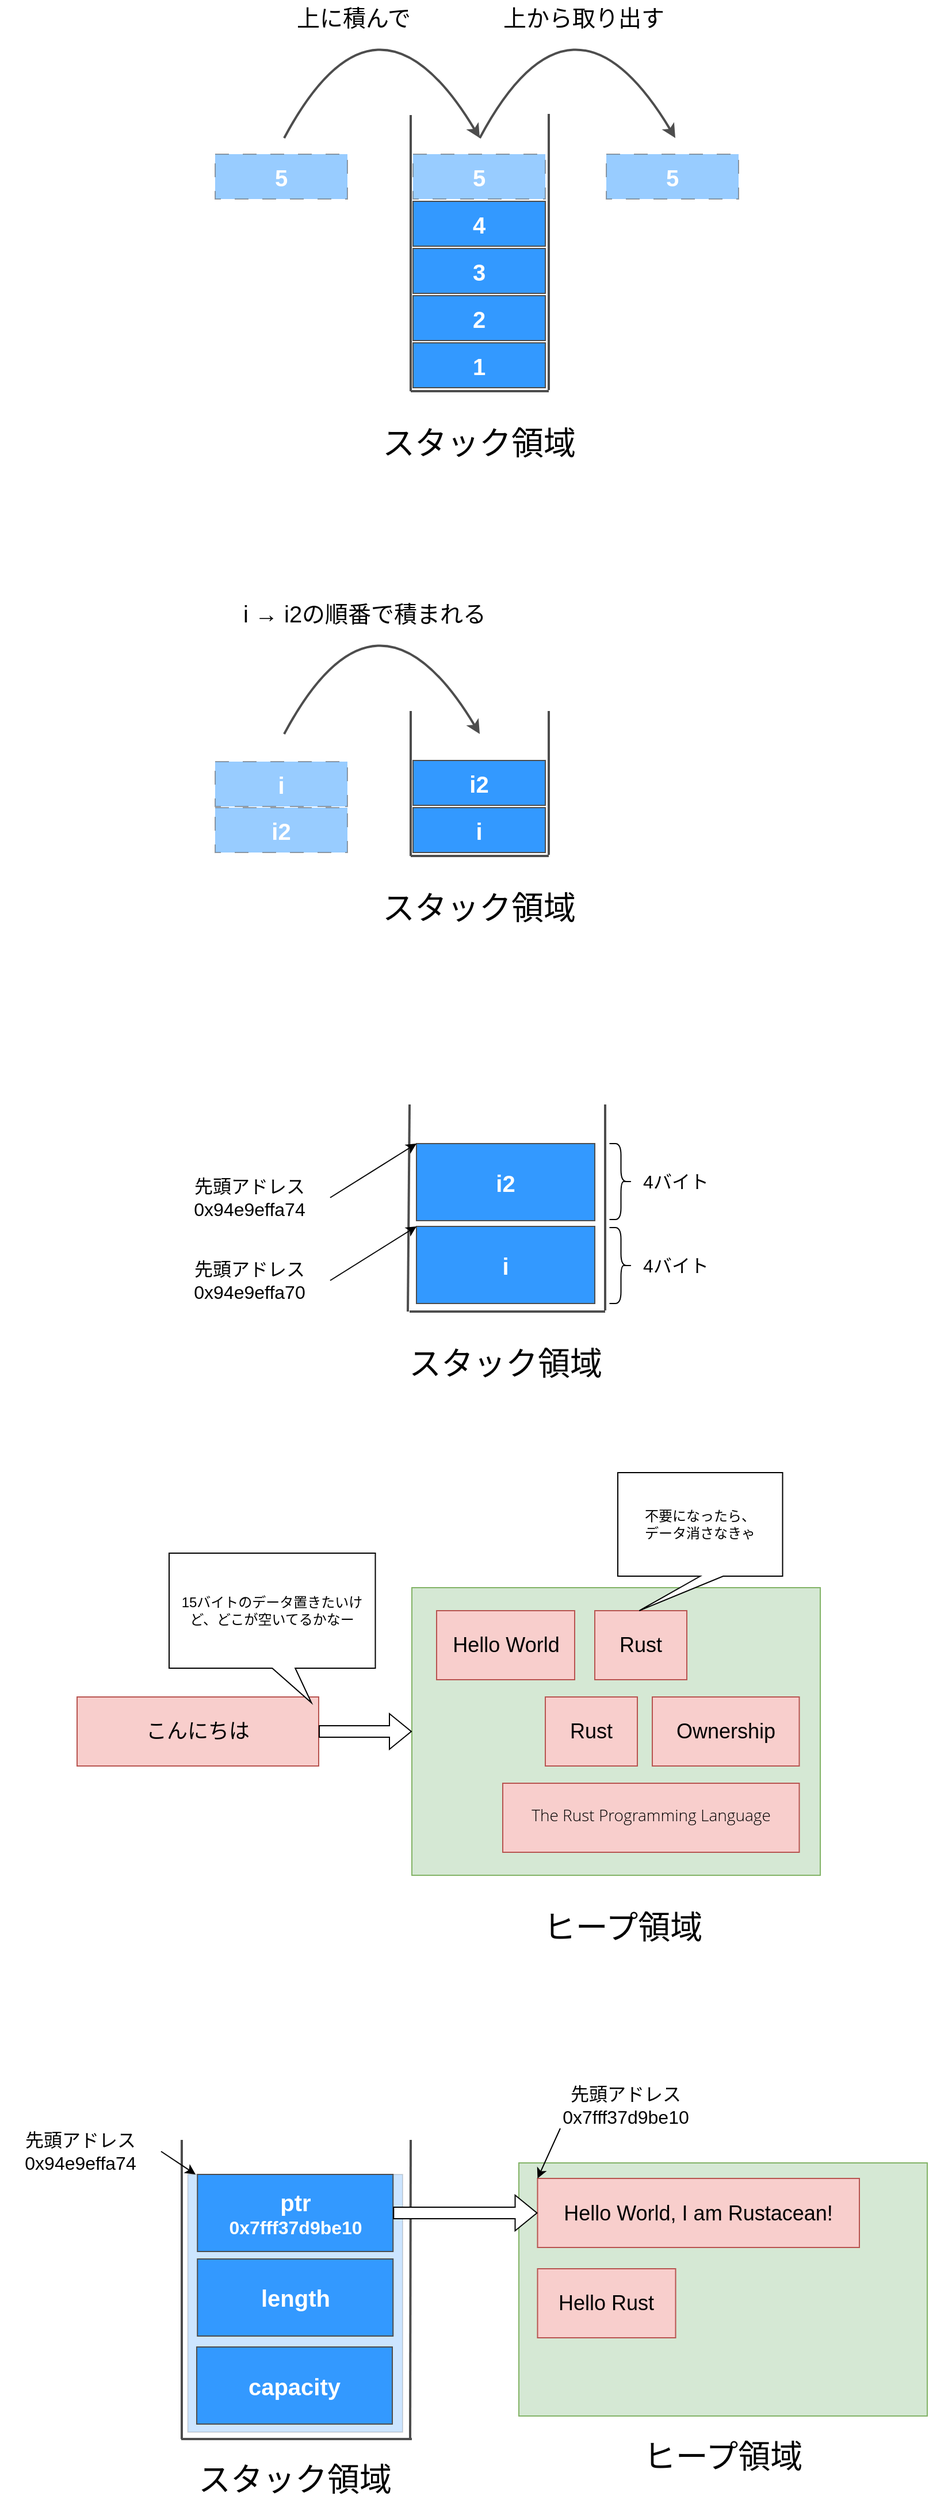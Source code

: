 <mxfile version="21.1.4" type="device">
  <diagram name="ページ1" id="3QL1IBaOUSkdJlqnUUFe">
    <mxGraphModel dx="1876" dy="621" grid="1" gridSize="10" guides="1" tooltips="1" connect="1" arrows="1" fold="1" page="1" pageScale="1" pageWidth="827" pageHeight="1169" math="0" shadow="0">
      <root>
        <mxCell id="0" />
        <mxCell id="1" parent="0" />
        <mxCell id="VLoDvnu7l4Eo3eto0r-v-9" value="&lt;font size=&quot;1&quot; color=&quot;#ffffff&quot;&gt;&lt;b style=&quot;font-size: 20px;&quot;&gt;&lt;br&gt;&lt;/b&gt;&lt;/font&gt;" style="rounded=0;whiteSpace=wrap;html=1;strokeColor=#4D4D4D;fillColor=#007FFF;opacity=20;" vertex="1" parent="1">
          <mxGeometry x="126.25" y="1950" width="186.75" height="224" as="geometry" />
        </mxCell>
        <mxCell id="Tr5UFWyM5MS-BdskrybQ-1" value="" style="endArrow=none;html=1;rounded=0;strokeColor=#4D4D4D;strokeWidth=2;" parent="1" edge="1">
          <mxGeometry width="50" height="50" relative="1" as="geometry">
            <mxPoint x="320" y="160" as="sourcePoint" />
            <mxPoint x="320" y="400" as="targetPoint" />
          </mxGeometry>
        </mxCell>
        <mxCell id="Tr5UFWyM5MS-BdskrybQ-2" value="" style="endArrow=none;html=1;rounded=0;strokeColor=#4D4D4D;strokeWidth=2;" parent="1" edge="1">
          <mxGeometry width="50" height="50" relative="1" as="geometry">
            <mxPoint x="440" y="400" as="sourcePoint" />
            <mxPoint x="320" y="400" as="targetPoint" />
          </mxGeometry>
        </mxCell>
        <mxCell id="Tr5UFWyM5MS-BdskrybQ-3" value="" style="endArrow=none;html=1;rounded=0;strokeColor=#4D4D4D;strokeWidth=2;" parent="1" edge="1">
          <mxGeometry width="50" height="50" relative="1" as="geometry">
            <mxPoint x="440" y="399" as="sourcePoint" />
            <mxPoint x="440" y="159" as="targetPoint" />
          </mxGeometry>
        </mxCell>
        <mxCell id="Tr5UFWyM5MS-BdskrybQ-4" value="&lt;font size=&quot;1&quot; color=&quot;#ffffff&quot;&gt;&lt;b style=&quot;font-size: 20px;&quot;&gt;1&lt;/b&gt;&lt;/font&gt;" style="rounded=0;whiteSpace=wrap;html=1;strokeColor=#4D4D4D;fillColor=#3399FF;" parent="1" vertex="1">
          <mxGeometry x="322" y="358" width="115" height="39" as="geometry" />
        </mxCell>
        <mxCell id="Tr5UFWyM5MS-BdskrybQ-5" value="&lt;font size=&quot;1&quot; color=&quot;#ffffff&quot;&gt;&lt;b style=&quot;font-size: 20px;&quot;&gt;2&lt;/b&gt;&lt;/font&gt;" style="rounded=0;whiteSpace=wrap;html=1;strokeColor=#4D4D4D;fillColor=#3399FF;" parent="1" vertex="1">
          <mxGeometry x="322" y="317" width="115" height="39" as="geometry" />
        </mxCell>
        <mxCell id="Tr5UFWyM5MS-BdskrybQ-6" value="&lt;font size=&quot;1&quot; color=&quot;#ffffff&quot;&gt;&lt;b style=&quot;font-size: 20px;&quot;&gt;3&lt;/b&gt;&lt;/font&gt;" style="rounded=0;whiteSpace=wrap;html=1;strokeColor=#4D4D4D;fillColor=#3399FF;" parent="1" vertex="1">
          <mxGeometry x="322" y="276" width="115" height="39" as="geometry" />
        </mxCell>
        <mxCell id="Tr5UFWyM5MS-BdskrybQ-7" value="&lt;font size=&quot;1&quot; color=&quot;#ffffff&quot;&gt;&lt;b style=&quot;font-size: 20px;&quot;&gt;4&lt;/b&gt;&lt;/font&gt;" style="rounded=0;whiteSpace=wrap;html=1;strokeColor=#4D4D4D;fillColor=#3399FF;" parent="1" vertex="1">
          <mxGeometry x="322" y="235" width="115" height="39" as="geometry" />
        </mxCell>
        <mxCell id="Tr5UFWyM5MS-BdskrybQ-8" value="&lt;font size=&quot;1&quot; color=&quot;#ffffff&quot;&gt;&lt;b style=&quot;font-size: 20px;&quot;&gt;5&lt;/b&gt;&lt;/font&gt;" style="rounded=0;whiteSpace=wrap;html=1;strokeColor=#4D4D4D;fillColor=#3399FF;dashed=1;dashPattern=12 12;opacity=50;" parent="1" vertex="1">
          <mxGeometry x="322" y="194" width="115" height="39" as="geometry" />
        </mxCell>
        <mxCell id="Tr5UFWyM5MS-BdskrybQ-9" value="" style="curved=1;endArrow=classic;html=1;rounded=0;strokeColor=#4D4D4D;strokeWidth=2;fontSize=20;fontColor=#FFFFFF;" parent="1" edge="1">
          <mxGeometry width="50" height="50" relative="1" as="geometry">
            <mxPoint x="210" y="180" as="sourcePoint" />
            <mxPoint x="380" y="180" as="targetPoint" />
            <Array as="points">
              <mxPoint x="290" y="30" />
            </Array>
          </mxGeometry>
        </mxCell>
        <mxCell id="HEtnsqynkjgnUYybFIf--1" value="&lt;font size=&quot;1&quot; color=&quot;#ffffff&quot;&gt;&lt;b style=&quot;font-size: 20px;&quot;&gt;5&lt;/b&gt;&lt;/font&gt;" style="rounded=0;whiteSpace=wrap;html=1;strokeColor=#4D4D4D;fillColor=#3399FF;dashed=1;dashPattern=12 12;opacity=50;" parent="1" vertex="1">
          <mxGeometry x="150" y="194" width="115" height="39" as="geometry" />
        </mxCell>
        <mxCell id="HEtnsqynkjgnUYybFIf--2" value="&lt;font size=&quot;1&quot; color=&quot;#ffffff&quot;&gt;&lt;b style=&quot;font-size: 20px;&quot;&gt;5&lt;/b&gt;&lt;/font&gt;" style="rounded=0;whiteSpace=wrap;html=1;strokeColor=#4D4D4D;fillColor=#3399FF;dashed=1;dashPattern=12 12;opacity=50;" parent="1" vertex="1">
          <mxGeometry x="490" y="194" width="115" height="39" as="geometry" />
        </mxCell>
        <mxCell id="HEtnsqynkjgnUYybFIf--3" value="" style="curved=1;endArrow=classic;html=1;rounded=0;strokeColor=#4D4D4D;strokeWidth=2;fontSize=20;fontColor=#FFFFFF;" parent="1" edge="1">
          <mxGeometry width="50" height="50" relative="1" as="geometry">
            <mxPoint x="380" y="180" as="sourcePoint" />
            <mxPoint x="550" y="180" as="targetPoint" />
            <Array as="points">
              <mxPoint x="460" y="30" />
            </Array>
          </mxGeometry>
        </mxCell>
        <mxCell id="HEtnsqynkjgnUYybFIf--4" value="スタック領域" style="text;html=1;strokeColor=none;fillColor=none;align=center;verticalAlign=middle;whiteSpace=wrap;rounded=0;fontSize=28;" parent="1" vertex="1">
          <mxGeometry x="289.25" y="430" width="180.5" height="30" as="geometry" />
        </mxCell>
        <mxCell id="HEtnsqynkjgnUYybFIf--5" value="上に積んで" style="text;html=1;strokeColor=none;fillColor=none;align=center;verticalAlign=middle;whiteSpace=wrap;rounded=0;fontSize=20;" parent="1" vertex="1">
          <mxGeometry x="180" y="60" width="180.5" height="30" as="geometry" />
        </mxCell>
        <mxCell id="HEtnsqynkjgnUYybFIf--6" value="上から取り出す" style="text;html=1;strokeColor=none;fillColor=none;align=center;verticalAlign=middle;whiteSpace=wrap;rounded=0;fontSize=20;" parent="1" vertex="1">
          <mxGeometry x="380" y="60" width="180.5" height="30" as="geometry" />
        </mxCell>
        <mxCell id="HEtnsqynkjgnUYybFIf--8" value="" style="endArrow=none;html=1;rounded=0;strokeColor=#4D4D4D;strokeWidth=2;" parent="1" edge="1">
          <mxGeometry width="50" height="50" relative="1" as="geometry">
            <mxPoint x="320" y="678" as="sourcePoint" />
            <mxPoint x="320" y="804" as="targetPoint" />
          </mxGeometry>
        </mxCell>
        <mxCell id="HEtnsqynkjgnUYybFIf--9" value="" style="endArrow=none;html=1;rounded=0;strokeColor=#4D4D4D;strokeWidth=2;" parent="1" edge="1">
          <mxGeometry width="50" height="50" relative="1" as="geometry">
            <mxPoint x="440" y="804" as="sourcePoint" />
            <mxPoint x="320" y="804" as="targetPoint" />
          </mxGeometry>
        </mxCell>
        <mxCell id="HEtnsqynkjgnUYybFIf--10" value="" style="endArrow=none;html=1;rounded=0;strokeColor=#4D4D4D;strokeWidth=2;" parent="1" edge="1">
          <mxGeometry width="50" height="50" relative="1" as="geometry">
            <mxPoint x="440" y="803" as="sourcePoint" />
            <mxPoint x="440" y="678" as="targetPoint" />
          </mxGeometry>
        </mxCell>
        <mxCell id="HEtnsqynkjgnUYybFIf--11" value="&lt;font color=&quot;#ffffff&quot;&gt;&lt;span style=&quot;font-size: 20px;&quot;&gt;&lt;b&gt;i&lt;/b&gt;&lt;/span&gt;&lt;/font&gt;" style="rounded=0;whiteSpace=wrap;html=1;strokeColor=#4D4D4D;fillColor=#3399FF;" parent="1" vertex="1">
          <mxGeometry x="322" y="762" width="115" height="39" as="geometry" />
        </mxCell>
        <mxCell id="HEtnsqynkjgnUYybFIf--12" value="&lt;font size=&quot;1&quot; color=&quot;#ffffff&quot;&gt;&lt;b style=&quot;font-size: 20px;&quot;&gt;i2&lt;/b&gt;&lt;/font&gt;" style="rounded=0;whiteSpace=wrap;html=1;strokeColor=#4D4D4D;fillColor=#3399FF;" parent="1" vertex="1">
          <mxGeometry x="322" y="721" width="115" height="39" as="geometry" />
        </mxCell>
        <mxCell id="HEtnsqynkjgnUYybFIf--18" value="スタック領域" style="text;html=1;strokeColor=none;fillColor=none;align=center;verticalAlign=middle;whiteSpace=wrap;rounded=0;fontSize=28;" parent="1" vertex="1">
          <mxGeometry x="289.25" y="834" width="180.5" height="30" as="geometry" />
        </mxCell>
        <mxCell id="HEtnsqynkjgnUYybFIf--21" value="" style="curved=1;endArrow=classic;html=1;rounded=0;strokeColor=#4D4D4D;strokeWidth=2;fontSize=20;fontColor=#FFFFFF;" parent="1" edge="1">
          <mxGeometry width="50" height="50" relative="1" as="geometry">
            <mxPoint x="210" y="698" as="sourcePoint" />
            <mxPoint x="380" y="698" as="targetPoint" />
            <Array as="points">
              <mxPoint x="290" y="548" />
            </Array>
          </mxGeometry>
        </mxCell>
        <mxCell id="HEtnsqynkjgnUYybFIf--22" value="&lt;font size=&quot;1&quot; color=&quot;#ffffff&quot;&gt;&lt;b style=&quot;font-size: 20px;&quot;&gt;i&lt;/b&gt;&lt;/font&gt;" style="rounded=0;whiteSpace=wrap;html=1;strokeColor=#4D4D4D;fillColor=#3399FF;dashed=1;dashPattern=12 12;opacity=50;" parent="1" vertex="1">
          <mxGeometry x="150" y="722" width="115" height="39" as="geometry" />
        </mxCell>
        <mxCell id="HEtnsqynkjgnUYybFIf--23" value="&lt;font size=&quot;1&quot; color=&quot;#ffffff&quot;&gt;&lt;b style=&quot;font-size: 20px;&quot;&gt;i2&lt;/b&gt;&lt;/font&gt;" style="rounded=0;whiteSpace=wrap;html=1;strokeColor=#4D4D4D;fillColor=#3399FF;dashed=1;dashPattern=12 12;opacity=50;" parent="1" vertex="1">
          <mxGeometry x="150" y="762" width="115" height="39" as="geometry" />
        </mxCell>
        <mxCell id="HEtnsqynkjgnUYybFIf--24" value="i → i2の順番で積まれる" style="text;html=1;strokeColor=none;fillColor=none;align=center;verticalAlign=middle;whiteSpace=wrap;rounded=0;fontSize=20;" parent="1" vertex="1">
          <mxGeometry x="160" y="578" width="240" height="30" as="geometry" />
        </mxCell>
        <mxCell id="HEtnsqynkjgnUYybFIf--25" value="" style="endArrow=none;html=1;rounded=0;strokeColor=#4D4D4D;strokeWidth=2;" parent="1" edge="1">
          <mxGeometry width="50" height="50" relative="1" as="geometry">
            <mxPoint x="319" y="1020" as="sourcePoint" />
            <mxPoint x="317.5" y="1200" as="targetPoint" />
          </mxGeometry>
        </mxCell>
        <mxCell id="HEtnsqynkjgnUYybFIf--26" value="" style="endArrow=none;html=1;rounded=0;strokeColor=#4D4D4D;strokeWidth=2;" parent="1" edge="1">
          <mxGeometry width="50" height="50" relative="1" as="geometry">
            <mxPoint x="489" y="1200" as="sourcePoint" />
            <mxPoint x="319" y="1200" as="targetPoint" />
          </mxGeometry>
        </mxCell>
        <mxCell id="HEtnsqynkjgnUYybFIf--27" value="" style="endArrow=none;html=1;rounded=0;strokeColor=#4D4D4D;strokeWidth=2;" parent="1" edge="1">
          <mxGeometry width="50" height="50" relative="1" as="geometry">
            <mxPoint x="489" y="1199" as="sourcePoint" />
            <mxPoint x="489" y="1020" as="targetPoint" />
          </mxGeometry>
        </mxCell>
        <mxCell id="HEtnsqynkjgnUYybFIf--29" value="&lt;font size=&quot;1&quot; color=&quot;#ffffff&quot;&gt;&lt;b style=&quot;font-size: 20px;&quot;&gt;i&lt;/b&gt;&lt;/font&gt;" style="rounded=0;whiteSpace=wrap;html=1;strokeColor=#4D4D4D;fillColor=#3399FF;" parent="1" vertex="1">
          <mxGeometry x="325" y="1126" width="155" height="67" as="geometry" />
        </mxCell>
        <mxCell id="HEtnsqynkjgnUYybFIf--30" value="スタック領域" style="text;html=1;strokeColor=none;fillColor=none;align=center;verticalAlign=middle;whiteSpace=wrap;rounded=0;fontSize=28;" parent="1" vertex="1">
          <mxGeometry x="312.25" y="1230" width="180.5" height="30" as="geometry" />
        </mxCell>
        <mxCell id="HEtnsqynkjgnUYybFIf--36" value="&lt;font size=&quot;1&quot; color=&quot;#ffffff&quot;&gt;&lt;b style=&quot;font-size: 20px;&quot;&gt;i2&lt;/b&gt;&lt;/font&gt;" style="rounded=0;whiteSpace=wrap;html=1;strokeColor=#4D4D4D;fillColor=#3399FF;" parent="1" vertex="1">
          <mxGeometry x="325" y="1054" width="155" height="67" as="geometry" />
        </mxCell>
        <mxCell id="HEtnsqynkjgnUYybFIf--37" value="先頭アドレス&lt;br style=&quot;font-size: 16px;&quot;&gt;0x94e9effa70" style="text;html=1;strokeColor=none;fillColor=none;align=center;verticalAlign=middle;whiteSpace=wrap;rounded=0;fontSize=16;" parent="1" vertex="1">
          <mxGeometry x="110" y="1153" width="140" height="40" as="geometry" />
        </mxCell>
        <mxCell id="HEtnsqynkjgnUYybFIf--38" value="" style="endArrow=classic;html=1;rounded=0;exitX=1;exitY=0.5;exitDx=0;exitDy=0;entryX=0;entryY=0;entryDx=0;entryDy=0;" parent="1" source="HEtnsqynkjgnUYybFIf--37" target="HEtnsqynkjgnUYybFIf--29" edge="1">
          <mxGeometry width="50" height="50" relative="1" as="geometry">
            <mxPoint x="380" y="980" as="sourcePoint" />
            <mxPoint x="430" y="930" as="targetPoint" />
          </mxGeometry>
        </mxCell>
        <mxCell id="HEtnsqynkjgnUYybFIf--39" value="先頭アドレス&lt;br style=&quot;font-size: 16px;&quot;&gt;0x94e9effa74" style="text;html=1;strokeColor=none;fillColor=none;align=center;verticalAlign=middle;whiteSpace=wrap;rounded=0;fontSize=16;" parent="1" vertex="1">
          <mxGeometry x="110" y="1081" width="140" height="40" as="geometry" />
        </mxCell>
        <mxCell id="HEtnsqynkjgnUYybFIf--40" value="" style="endArrow=classic;html=1;rounded=0;exitX=1;exitY=0.5;exitDx=0;exitDy=0;entryX=0;entryY=0;entryDx=0;entryDy=0;" parent="1" source="HEtnsqynkjgnUYybFIf--39" edge="1">
          <mxGeometry width="50" height="50" relative="1" as="geometry">
            <mxPoint x="380" y="908" as="sourcePoint" />
            <mxPoint x="325" y="1054" as="targetPoint" />
          </mxGeometry>
        </mxCell>
        <mxCell id="HEtnsqynkjgnUYybFIf--41" value="" style="shape=curlyBracket;whiteSpace=wrap;html=1;rounded=1;flipH=1;labelPosition=right;verticalLabelPosition=middle;align=left;verticalAlign=middle;" parent="1" vertex="1">
          <mxGeometry x="492.75" y="1054" width="20" height="66" as="geometry" />
        </mxCell>
        <mxCell id="HEtnsqynkjgnUYybFIf--42" value="4バイト" style="text;html=1;strokeColor=none;fillColor=none;align=center;verticalAlign=middle;whiteSpace=wrap;rounded=0;fontSize=16;" parent="1" vertex="1">
          <mxGeometry x="516.75" y="1067" width="67.25" height="40" as="geometry" />
        </mxCell>
        <mxCell id="HEtnsqynkjgnUYybFIf--43" value="" style="shape=curlyBracket;whiteSpace=wrap;html=1;rounded=1;flipH=1;labelPosition=right;verticalLabelPosition=middle;align=left;verticalAlign=middle;" parent="1" vertex="1">
          <mxGeometry x="492.75" y="1127" width="20" height="66" as="geometry" />
        </mxCell>
        <mxCell id="HEtnsqynkjgnUYybFIf--44" value="4バイト" style="text;html=1;strokeColor=none;fillColor=none;align=center;verticalAlign=middle;whiteSpace=wrap;rounded=0;fontSize=16;" parent="1" vertex="1">
          <mxGeometry x="516.75" y="1140" width="67.25" height="40" as="geometry" />
        </mxCell>
        <mxCell id="xAH2fWrs69HIWZ437hAa-1" value="" style="rounded=0;whiteSpace=wrap;html=1;fillColor=#d5e8d4;strokeColor=#82b366;" parent="1" vertex="1">
          <mxGeometry x="321" y="1440" width="355" height="250" as="geometry" />
        </mxCell>
        <mxCell id="xAH2fWrs69HIWZ437hAa-2" value="&lt;font style=&quot;font-size: 18px;&quot;&gt;Hello World&lt;/font&gt;" style="rounded=0;whiteSpace=wrap;html=1;fillColor=#f8cecc;strokeColor=#b85450;" parent="1" vertex="1">
          <mxGeometry x="342.5" y="1460" width="120" height="60" as="geometry" />
        </mxCell>
        <mxCell id="xAH2fWrs69HIWZ437hAa-3" value="&lt;font style=&quot;font-size: 18px;&quot;&gt;Rust&lt;/font&gt;" style="rounded=0;whiteSpace=wrap;html=1;fillColor=#f8cecc;strokeColor=#b85450;" parent="1" vertex="1">
          <mxGeometry x="480" y="1460" width="80" height="60" as="geometry" />
        </mxCell>
        <mxCell id="xAH2fWrs69HIWZ437hAa-4" value="&lt;h1 style=&quot;display: inline-block; font-weight: 200; line-height: var(--menu-bar-height); margin: 0px; flex: 1 1 0%; overflow: hidden; text-overflow: ellipsis; cursor: pointer; font-family: &amp;quot;Open Sans&amp;quot;, sans-serif; font-size: 14px;&quot; class=&quot;menu-title&quot;&gt;&lt;font style=&quot;font-size: 14px;&quot;&gt;The Rust Programming Language&lt;/font&gt;&lt;/h1&gt;" style="rounded=0;whiteSpace=wrap;html=1;fillColor=#f8cecc;strokeColor=#b85450;fontSize=14;fontColor=#000000;" parent="1" vertex="1">
          <mxGeometry x="400" y="1610" width="257.75" height="60" as="geometry" />
        </mxCell>
        <mxCell id="xAH2fWrs69HIWZ437hAa-5" value="&lt;span style=&quot;font-size: 18px;&quot;&gt;Ownership&lt;/span&gt;" style="rounded=0;whiteSpace=wrap;html=1;fillColor=#f8cecc;strokeColor=#b85450;" parent="1" vertex="1">
          <mxGeometry x="530" y="1535" width="127.75" height="60" as="geometry" />
        </mxCell>
        <mxCell id="xAH2fWrs69HIWZ437hAa-6" value="&lt;font style=&quot;font-size: 18px;&quot;&gt;Rust&lt;/font&gt;" style="rounded=0;whiteSpace=wrap;html=1;fillColor=#f8cecc;strokeColor=#b85450;" parent="1" vertex="1">
          <mxGeometry x="437" y="1535" width="80" height="60" as="geometry" />
        </mxCell>
        <mxCell id="xAH2fWrs69HIWZ437hAa-7" value="&lt;font style=&quot;font-size: 18px;&quot;&gt;こんにちは&lt;/font&gt;" style="rounded=0;whiteSpace=wrap;html=1;fillColor=#f8cecc;strokeColor=#b85450;" parent="1" vertex="1">
          <mxGeometry x="30" y="1535" width="210" height="60" as="geometry" />
        </mxCell>
        <mxCell id="xAH2fWrs69HIWZ437hAa-8" value="" style="shape=flexArrow;endArrow=classic;html=1;rounded=0;exitX=1;exitY=0.5;exitDx=0;exitDy=0;" parent="1" source="xAH2fWrs69HIWZ437hAa-7" target="xAH2fWrs69HIWZ437hAa-1" edge="1">
          <mxGeometry width="50" height="50" relative="1" as="geometry">
            <mxPoint x="430" y="1380" as="sourcePoint" />
            <mxPoint x="480" y="1330" as="targetPoint" />
          </mxGeometry>
        </mxCell>
        <mxCell id="xAH2fWrs69HIWZ437hAa-9" value="15バイトのデータ置きたいけど、どこが空いてるかなー" style="shape=callout;whiteSpace=wrap;html=1;perimeter=calloutPerimeter;position2=0.69;" parent="1" vertex="1">
          <mxGeometry x="110" y="1410" width="179.25" height="130" as="geometry" />
        </mxCell>
        <mxCell id="xAH2fWrs69HIWZ437hAa-10" value="不要になったら、&lt;br&gt;データ消さなきゃ" style="shape=callout;whiteSpace=wrap;html=1;perimeter=calloutPerimeter;position2=0.13;" parent="1" vertex="1">
          <mxGeometry x="500" y="1340" width="143.25" height="120" as="geometry" />
        </mxCell>
        <mxCell id="xAH2fWrs69HIWZ437hAa-11" value="ヒープ領域" style="text;html=1;strokeColor=none;fillColor=none;align=center;verticalAlign=middle;whiteSpace=wrap;rounded=0;fontSize=28;" parent="1" vertex="1">
          <mxGeometry x="414" y="1720" width="180.5" height="30" as="geometry" />
        </mxCell>
        <mxCell id="VLoDvnu7l4Eo3eto0r-v-1" value="" style="endArrow=none;html=1;rounded=0;strokeColor=#4D4D4D;strokeWidth=2;" edge="1" parent="1">
          <mxGeometry width="50" height="50" relative="1" as="geometry">
            <mxPoint x="121" y="1920" as="sourcePoint" />
            <mxPoint x="121" y="2180" as="targetPoint" />
          </mxGeometry>
        </mxCell>
        <mxCell id="VLoDvnu7l4Eo3eto0r-v-2" value="" style="endArrow=none;html=1;rounded=0;strokeColor=#4D4D4D;strokeWidth=2;" edge="1" parent="1">
          <mxGeometry width="50" height="50" relative="1" as="geometry">
            <mxPoint x="321" y="2180" as="sourcePoint" />
            <mxPoint x="120.5" y="2180" as="targetPoint" />
          </mxGeometry>
        </mxCell>
        <mxCell id="VLoDvnu7l4Eo3eto0r-v-3" value="" style="endArrow=none;html=1;rounded=0;strokeColor=#4D4D4D;strokeWidth=2;" edge="1" parent="1">
          <mxGeometry width="50" height="50" relative="1" as="geometry">
            <mxPoint x="319.5" y="2179" as="sourcePoint" />
            <mxPoint x="320" y="1920" as="targetPoint" />
          </mxGeometry>
        </mxCell>
        <mxCell id="VLoDvnu7l4Eo3eto0r-v-5" value="&lt;font size=&quot;1&quot; color=&quot;#ffffff&quot;&gt;&lt;b style=&quot;font-size: 20px;&quot;&gt;capacity&lt;/b&gt;&lt;/font&gt;" style="rounded=0;whiteSpace=wrap;html=1;strokeColor=#4D4D4D;fillColor=#3399FF;" vertex="1" parent="1">
          <mxGeometry x="134" y="2100" width="170" height="67" as="geometry" />
        </mxCell>
        <mxCell id="VLoDvnu7l4Eo3eto0r-v-7" value="先頭アドレス&lt;br style=&quot;font-size: 16px;&quot;&gt;0x94e9effa74" style="text;html=1;strokeColor=none;fillColor=none;align=center;verticalAlign=middle;whiteSpace=wrap;rounded=0;fontSize=16;" vertex="1" parent="1">
          <mxGeometry x="-37" y="1910" width="140" height="40" as="geometry" />
        </mxCell>
        <mxCell id="VLoDvnu7l4Eo3eto0r-v-8" value="" style="endArrow=classic;html=1;rounded=0;exitX=1;exitY=0.5;exitDx=0;exitDy=0;" edge="1" parent="1" source="VLoDvnu7l4Eo3eto0r-v-7">
          <mxGeometry width="50" height="50" relative="1" as="geometry">
            <mxPoint x="268" y="1614" as="sourcePoint" />
            <mxPoint x="133" y="1950" as="targetPoint" />
          </mxGeometry>
        </mxCell>
        <mxCell id="VLoDvnu7l4Eo3eto0r-v-11" value="&lt;font size=&quot;1&quot; color=&quot;#ffffff&quot;&gt;&lt;b style=&quot;font-size: 20px;&quot;&gt;length&lt;/b&gt;&lt;/font&gt;" style="rounded=0;whiteSpace=wrap;html=1;strokeColor=#4D4D4D;fillColor=#3399FF;" vertex="1" parent="1">
          <mxGeometry x="134.63" y="2023.5" width="170" height="67" as="geometry" />
        </mxCell>
        <mxCell id="VLoDvnu7l4Eo3eto0r-v-12" value="&lt;font size=&quot;1&quot; color=&quot;#ffffff&quot;&gt;&lt;b style=&quot;font-size: 16px;&quot;&gt;&lt;span style=&quot;font-size: 20px;&quot;&gt;ptr&lt;/span&gt;&lt;br&gt;0x7fff37d9be10&lt;br&gt;&lt;/b&gt;&lt;/font&gt;" style="rounded=0;whiteSpace=wrap;html=1;strokeColor=#4D4D4D;fillColor=#3399FF;" vertex="1" parent="1">
          <mxGeometry x="134.63" y="1950" width="170" height="67" as="geometry" />
        </mxCell>
        <mxCell id="VLoDvnu7l4Eo3eto0r-v-15" value="" style="rounded=0;whiteSpace=wrap;html=1;fillColor=#d5e8d4;strokeColor=#82b366;" vertex="1" parent="1">
          <mxGeometry x="414" y="1940" width="355" height="220" as="geometry" />
        </mxCell>
        <mxCell id="VLoDvnu7l4Eo3eto0r-v-16" value="&lt;font style=&quot;font-size: 18px;&quot;&gt;Hello World, I am Rustacean!&lt;/font&gt;" style="rounded=0;whiteSpace=wrap;html=1;fillColor=#f8cecc;strokeColor=#b85450;" vertex="1" parent="1">
          <mxGeometry x="430.25" y="1953.5" width="279.75" height="60" as="geometry" />
        </mxCell>
        <mxCell id="VLoDvnu7l4Eo3eto0r-v-17" value="&lt;font style=&quot;font-size: 18px;&quot;&gt;Hello Rust&lt;/font&gt;" style="rounded=0;whiteSpace=wrap;html=1;fillColor=#f8cecc;strokeColor=#b85450;" vertex="1" parent="1">
          <mxGeometry x="430.25" y="2032" width="120" height="60" as="geometry" />
        </mxCell>
        <mxCell id="VLoDvnu7l4Eo3eto0r-v-18" value="先頭アドレス&lt;br&gt;0x7fff37d9be10" style="text;html=1;strokeColor=none;fillColor=none;align=center;verticalAlign=middle;whiteSpace=wrap;rounded=0;fontSize=16;" vertex="1" parent="1">
          <mxGeometry x="437" y="1870" width="140" height="40" as="geometry" />
        </mxCell>
        <mxCell id="VLoDvnu7l4Eo3eto0r-v-19" value="" style="endArrow=classic;html=1;rounded=0;entryX=0;entryY=0;entryDx=0;entryDy=0;" edge="1" parent="1" target="VLoDvnu7l4Eo3eto0r-v-16">
          <mxGeometry width="50" height="50" relative="1" as="geometry">
            <mxPoint x="450" y="1910" as="sourcePoint" />
            <mxPoint x="156" y="1960" as="targetPoint" />
          </mxGeometry>
        </mxCell>
        <mxCell id="VLoDvnu7l4Eo3eto0r-v-20" value="" style="shape=flexArrow;endArrow=classic;html=1;rounded=0;exitX=1;exitY=0.5;exitDx=0;exitDy=0;entryX=0;entryY=0.5;entryDx=0;entryDy=0;fillColor=default;" edge="1" parent="1" source="VLoDvnu7l4Eo3eto0r-v-12" target="VLoDvnu7l4Eo3eto0r-v-16">
          <mxGeometry width="50" height="50" relative="1" as="geometry">
            <mxPoint x="390" y="2010" as="sourcePoint" />
            <mxPoint x="440" y="1960" as="targetPoint" />
          </mxGeometry>
        </mxCell>
        <mxCell id="VLoDvnu7l4Eo3eto0r-v-21" value="ヒープ領域" style="text;html=1;strokeColor=none;fillColor=none;align=center;verticalAlign=middle;whiteSpace=wrap;rounded=0;fontSize=28;" vertex="1" parent="1">
          <mxGeometry x="501.25" y="2180" width="180.5" height="30" as="geometry" />
        </mxCell>
        <mxCell id="VLoDvnu7l4Eo3eto0r-v-22" value="スタック領域" style="text;html=1;strokeColor=none;fillColor=none;align=center;verticalAlign=middle;whiteSpace=wrap;rounded=0;fontSize=28;" vertex="1" parent="1">
          <mxGeometry x="128.75" y="2200" width="180.5" height="30" as="geometry" />
        </mxCell>
      </root>
    </mxGraphModel>
  </diagram>
</mxfile>
